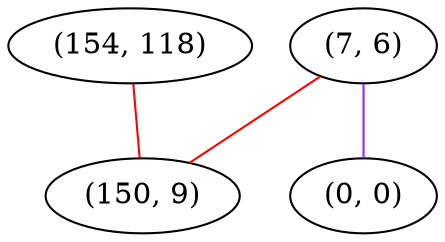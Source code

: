graph "" {
"(7, 6)";
"(154, 118)";
"(150, 9)";
"(0, 0)";
"(7, 6)" -- "(150, 9)"  [color=red, key=0, weight=1];
"(7, 6)" -- "(0, 0)"  [color=purple, key=0, weight=4];
"(154, 118)" -- "(150, 9)"  [color=red, key=0, weight=1];
}
